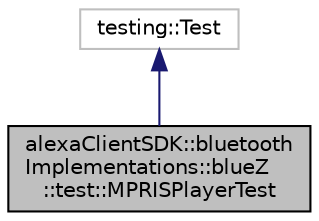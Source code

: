 digraph "alexaClientSDK::bluetoothImplementations::blueZ::test::MPRISPlayerTest"
{
  edge [fontname="Helvetica",fontsize="10",labelfontname="Helvetica",labelfontsize="10"];
  node [fontname="Helvetica",fontsize="10",shape=record];
  Node4 [label="alexaClientSDK::bluetooth\lImplementations::blueZ\l::test::MPRISPlayerTest",height=0.2,width=0.4,color="black", fillcolor="grey75", style="filled", fontcolor="black"];
  Node5 -> Node4 [dir="back",color="midnightblue",fontsize="10",style="solid",fontname="Helvetica"];
  Node5 [label="testing::Test",height=0.2,width=0.4,color="grey75", fillcolor="white", style="filled"];
}
